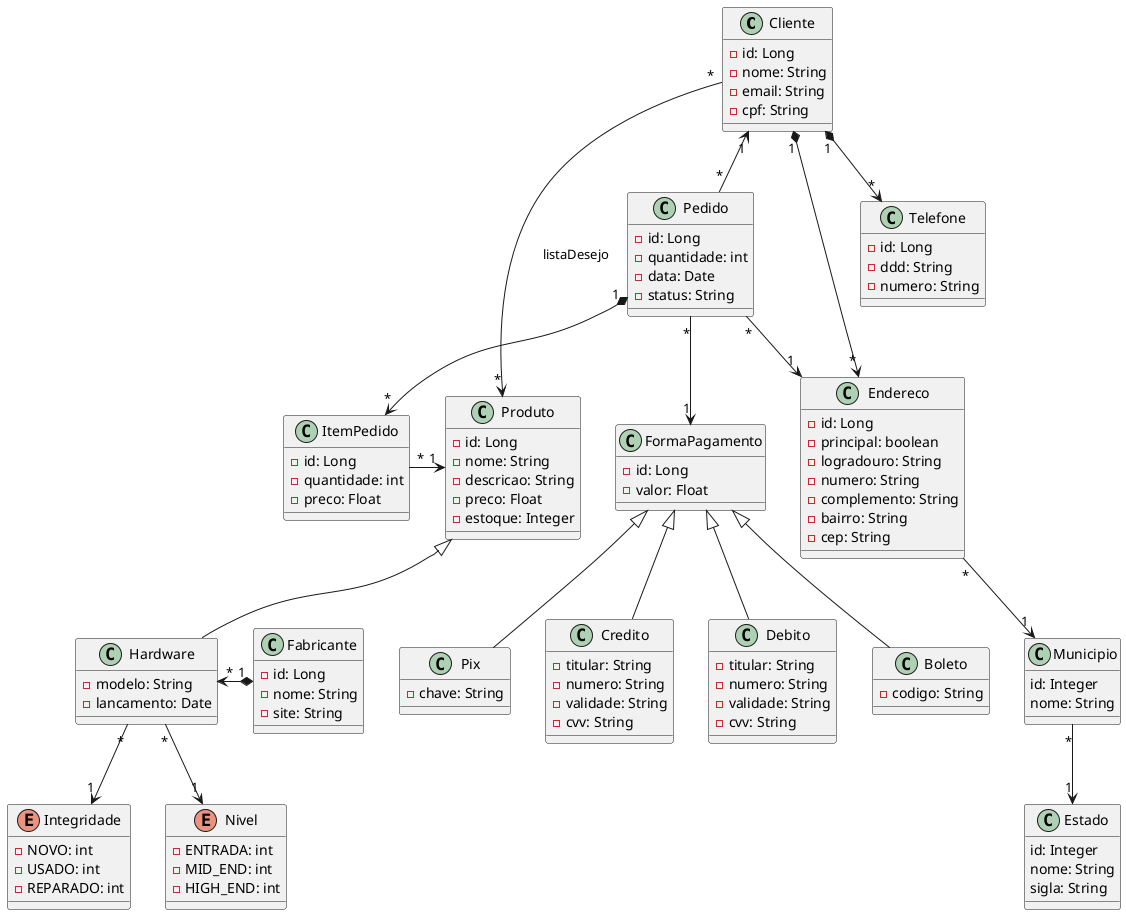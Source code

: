 @startuml

class Cliente {
    - id: Long
    - nome: String
    - email: String
    - cpf: String
}

class Pedido {
    - id: Long
    - quantidade: int
    - data: Date
    - status: String
}

class ItemPedido {
    - id: Long
    - quantidade: int
    - preco: Float
}

class Produto {
    - id: Long
    - nome: String
    - descricao: String
    - preco: Float
    - estoque: Integer
}

class Hardware extends Produto {
    - modelo: String
    - lancamento: Date
}

class Fabricante {
    - id: Long
    - nome: String
    - site: String
}

enum Nivel {
    - ENTRADA: int
    - MID_END: int
    - HIGH_END: int
}

enum Integridade {
    - NOVO: int
    - USADO: int
    - REPARADO: int
}

class Endereco {
    - id: Long
    - principal: boolean
    - logradouro: String
    - numero: String
    - complemento: String
    - bairro: String
    - cep: String
}

class Municipio {
    id: Integer
    nome: String 
}

class Estado {
    id: Integer
    nome: String
    sigla: String
}

class Telefone {
    - id: Long
    - ddd: String
    - numero: String
}

class FormaPagamento {
    - id: Long
    - valor: Float
}

class Pix extends FormaPagamento {
    - chave: String
}

class Credito extends FormaPagamento {
    - titular: String
    - numero: String
    - validade: String
    - cvv: String
}

class Debito extends FormaPagamento {
    - titular: String
    - numero: String
    - validade: String
    - cvv: String
}

class Boleto extends FormaPagamento {
    - codigo: String
}

Cliente "1" <-down- "*" Pedido
Cliente "1" *-down-> "*" Endereco
Cliente "1" *-down-> "*" Telefone
Cliente "*" --> "*" Produto : listaDesejo
Pedido "1" *-down-> "*" ItemPedido
Pedido "*" --> "1" Endereco
Pedido "*" --> "1" FormaPagamento
Produto "1" <-left- "*" ItemPedido
Nivel "1" <-up- "*" Hardware
Integridade "1" <-up- "*" Hardware
Endereco "*" --> "1" Municipio
Municipio "*" --> "1" Estado
Fabricante "1" *-left-> "*" Hardware

@enduml